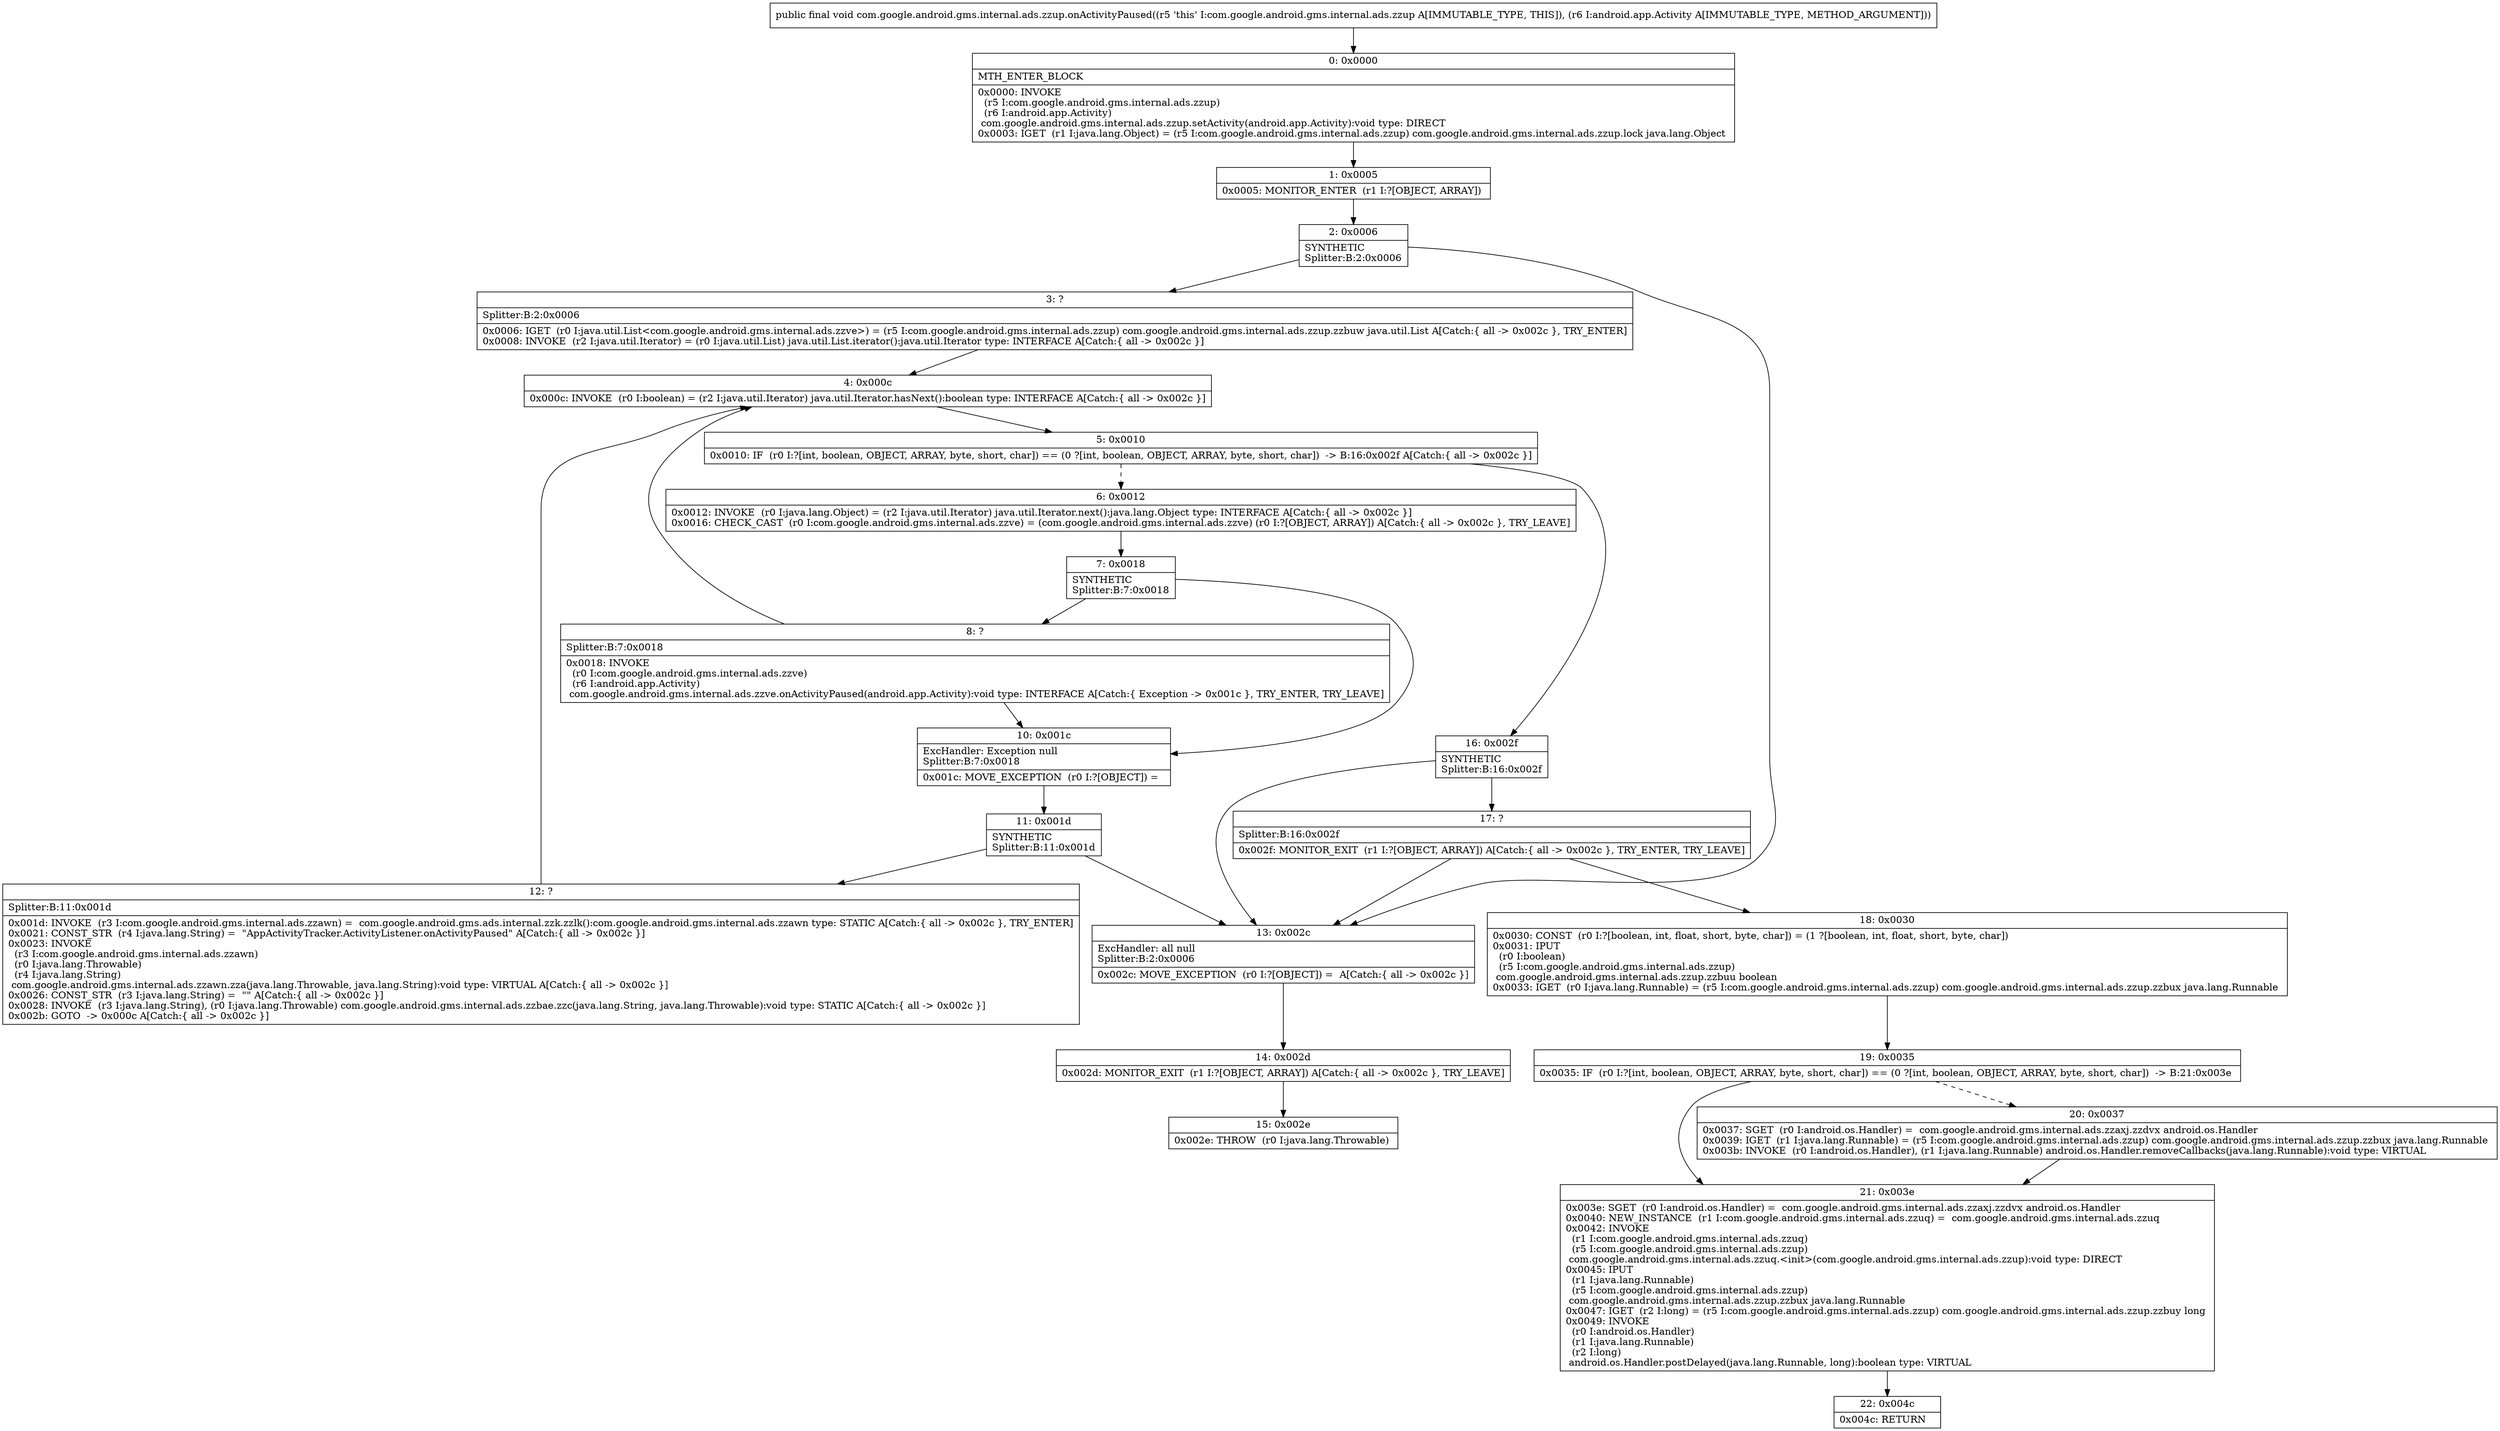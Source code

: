 digraph "CFG forcom.google.android.gms.internal.ads.zzup.onActivityPaused(Landroid\/app\/Activity;)V" {
Node_0 [shape=record,label="{0\:\ 0x0000|MTH_ENTER_BLOCK\l|0x0000: INVOKE  \l  (r5 I:com.google.android.gms.internal.ads.zzup)\l  (r6 I:android.app.Activity)\l com.google.android.gms.internal.ads.zzup.setActivity(android.app.Activity):void type: DIRECT \l0x0003: IGET  (r1 I:java.lang.Object) = (r5 I:com.google.android.gms.internal.ads.zzup) com.google.android.gms.internal.ads.zzup.lock java.lang.Object \l}"];
Node_1 [shape=record,label="{1\:\ 0x0005|0x0005: MONITOR_ENTER  (r1 I:?[OBJECT, ARRAY]) \l}"];
Node_2 [shape=record,label="{2\:\ 0x0006|SYNTHETIC\lSplitter:B:2:0x0006\l}"];
Node_3 [shape=record,label="{3\:\ ?|Splitter:B:2:0x0006\l|0x0006: IGET  (r0 I:java.util.List\<com.google.android.gms.internal.ads.zzve\>) = (r5 I:com.google.android.gms.internal.ads.zzup) com.google.android.gms.internal.ads.zzup.zzbuw java.util.List A[Catch:\{ all \-\> 0x002c \}, TRY_ENTER]\l0x0008: INVOKE  (r2 I:java.util.Iterator) = (r0 I:java.util.List) java.util.List.iterator():java.util.Iterator type: INTERFACE A[Catch:\{ all \-\> 0x002c \}]\l}"];
Node_4 [shape=record,label="{4\:\ 0x000c|0x000c: INVOKE  (r0 I:boolean) = (r2 I:java.util.Iterator) java.util.Iterator.hasNext():boolean type: INTERFACE A[Catch:\{ all \-\> 0x002c \}]\l}"];
Node_5 [shape=record,label="{5\:\ 0x0010|0x0010: IF  (r0 I:?[int, boolean, OBJECT, ARRAY, byte, short, char]) == (0 ?[int, boolean, OBJECT, ARRAY, byte, short, char])  \-\> B:16:0x002f A[Catch:\{ all \-\> 0x002c \}]\l}"];
Node_6 [shape=record,label="{6\:\ 0x0012|0x0012: INVOKE  (r0 I:java.lang.Object) = (r2 I:java.util.Iterator) java.util.Iterator.next():java.lang.Object type: INTERFACE A[Catch:\{ all \-\> 0x002c \}]\l0x0016: CHECK_CAST  (r0 I:com.google.android.gms.internal.ads.zzve) = (com.google.android.gms.internal.ads.zzve) (r0 I:?[OBJECT, ARRAY]) A[Catch:\{ all \-\> 0x002c \}, TRY_LEAVE]\l}"];
Node_7 [shape=record,label="{7\:\ 0x0018|SYNTHETIC\lSplitter:B:7:0x0018\l}"];
Node_8 [shape=record,label="{8\:\ ?|Splitter:B:7:0x0018\l|0x0018: INVOKE  \l  (r0 I:com.google.android.gms.internal.ads.zzve)\l  (r6 I:android.app.Activity)\l com.google.android.gms.internal.ads.zzve.onActivityPaused(android.app.Activity):void type: INTERFACE A[Catch:\{ Exception \-\> 0x001c \}, TRY_ENTER, TRY_LEAVE]\l}"];
Node_10 [shape=record,label="{10\:\ 0x001c|ExcHandler: Exception null\lSplitter:B:7:0x0018\l|0x001c: MOVE_EXCEPTION  (r0 I:?[OBJECT]) =  \l}"];
Node_11 [shape=record,label="{11\:\ 0x001d|SYNTHETIC\lSplitter:B:11:0x001d\l}"];
Node_12 [shape=record,label="{12\:\ ?|Splitter:B:11:0x001d\l|0x001d: INVOKE  (r3 I:com.google.android.gms.internal.ads.zzawn) =  com.google.android.gms.ads.internal.zzk.zzlk():com.google.android.gms.internal.ads.zzawn type: STATIC A[Catch:\{ all \-\> 0x002c \}, TRY_ENTER]\l0x0021: CONST_STR  (r4 I:java.lang.String) =  \"AppActivityTracker.ActivityListener.onActivityPaused\" A[Catch:\{ all \-\> 0x002c \}]\l0x0023: INVOKE  \l  (r3 I:com.google.android.gms.internal.ads.zzawn)\l  (r0 I:java.lang.Throwable)\l  (r4 I:java.lang.String)\l com.google.android.gms.internal.ads.zzawn.zza(java.lang.Throwable, java.lang.String):void type: VIRTUAL A[Catch:\{ all \-\> 0x002c \}]\l0x0026: CONST_STR  (r3 I:java.lang.String) =  \"\" A[Catch:\{ all \-\> 0x002c \}]\l0x0028: INVOKE  (r3 I:java.lang.String), (r0 I:java.lang.Throwable) com.google.android.gms.internal.ads.zzbae.zzc(java.lang.String, java.lang.Throwable):void type: STATIC A[Catch:\{ all \-\> 0x002c \}]\l0x002b: GOTO  \-\> 0x000c A[Catch:\{ all \-\> 0x002c \}]\l}"];
Node_13 [shape=record,label="{13\:\ 0x002c|ExcHandler: all null\lSplitter:B:2:0x0006\l|0x002c: MOVE_EXCEPTION  (r0 I:?[OBJECT]) =  A[Catch:\{ all \-\> 0x002c \}]\l}"];
Node_14 [shape=record,label="{14\:\ 0x002d|0x002d: MONITOR_EXIT  (r1 I:?[OBJECT, ARRAY]) A[Catch:\{ all \-\> 0x002c \}, TRY_LEAVE]\l}"];
Node_15 [shape=record,label="{15\:\ 0x002e|0x002e: THROW  (r0 I:java.lang.Throwable) \l}"];
Node_16 [shape=record,label="{16\:\ 0x002f|SYNTHETIC\lSplitter:B:16:0x002f\l}"];
Node_17 [shape=record,label="{17\:\ ?|Splitter:B:16:0x002f\l|0x002f: MONITOR_EXIT  (r1 I:?[OBJECT, ARRAY]) A[Catch:\{ all \-\> 0x002c \}, TRY_ENTER, TRY_LEAVE]\l}"];
Node_18 [shape=record,label="{18\:\ 0x0030|0x0030: CONST  (r0 I:?[boolean, int, float, short, byte, char]) = (1 ?[boolean, int, float, short, byte, char]) \l0x0031: IPUT  \l  (r0 I:boolean)\l  (r5 I:com.google.android.gms.internal.ads.zzup)\l com.google.android.gms.internal.ads.zzup.zzbuu boolean \l0x0033: IGET  (r0 I:java.lang.Runnable) = (r5 I:com.google.android.gms.internal.ads.zzup) com.google.android.gms.internal.ads.zzup.zzbux java.lang.Runnable \l}"];
Node_19 [shape=record,label="{19\:\ 0x0035|0x0035: IF  (r0 I:?[int, boolean, OBJECT, ARRAY, byte, short, char]) == (0 ?[int, boolean, OBJECT, ARRAY, byte, short, char])  \-\> B:21:0x003e \l}"];
Node_20 [shape=record,label="{20\:\ 0x0037|0x0037: SGET  (r0 I:android.os.Handler) =  com.google.android.gms.internal.ads.zzaxj.zzdvx android.os.Handler \l0x0039: IGET  (r1 I:java.lang.Runnable) = (r5 I:com.google.android.gms.internal.ads.zzup) com.google.android.gms.internal.ads.zzup.zzbux java.lang.Runnable \l0x003b: INVOKE  (r0 I:android.os.Handler), (r1 I:java.lang.Runnable) android.os.Handler.removeCallbacks(java.lang.Runnable):void type: VIRTUAL \l}"];
Node_21 [shape=record,label="{21\:\ 0x003e|0x003e: SGET  (r0 I:android.os.Handler) =  com.google.android.gms.internal.ads.zzaxj.zzdvx android.os.Handler \l0x0040: NEW_INSTANCE  (r1 I:com.google.android.gms.internal.ads.zzuq) =  com.google.android.gms.internal.ads.zzuq \l0x0042: INVOKE  \l  (r1 I:com.google.android.gms.internal.ads.zzuq)\l  (r5 I:com.google.android.gms.internal.ads.zzup)\l com.google.android.gms.internal.ads.zzuq.\<init\>(com.google.android.gms.internal.ads.zzup):void type: DIRECT \l0x0045: IPUT  \l  (r1 I:java.lang.Runnable)\l  (r5 I:com.google.android.gms.internal.ads.zzup)\l com.google.android.gms.internal.ads.zzup.zzbux java.lang.Runnable \l0x0047: IGET  (r2 I:long) = (r5 I:com.google.android.gms.internal.ads.zzup) com.google.android.gms.internal.ads.zzup.zzbuy long \l0x0049: INVOKE  \l  (r0 I:android.os.Handler)\l  (r1 I:java.lang.Runnable)\l  (r2 I:long)\l android.os.Handler.postDelayed(java.lang.Runnable, long):boolean type: VIRTUAL \l}"];
Node_22 [shape=record,label="{22\:\ 0x004c|0x004c: RETURN   \l}"];
MethodNode[shape=record,label="{public final void com.google.android.gms.internal.ads.zzup.onActivityPaused((r5 'this' I:com.google.android.gms.internal.ads.zzup A[IMMUTABLE_TYPE, THIS]), (r6 I:android.app.Activity A[IMMUTABLE_TYPE, METHOD_ARGUMENT])) }"];
MethodNode -> Node_0;
Node_0 -> Node_1;
Node_1 -> Node_2;
Node_2 -> Node_3;
Node_2 -> Node_13;
Node_3 -> Node_4;
Node_4 -> Node_5;
Node_5 -> Node_6[style=dashed];
Node_5 -> Node_16;
Node_6 -> Node_7;
Node_7 -> Node_8;
Node_7 -> Node_10;
Node_8 -> Node_10;
Node_8 -> Node_4;
Node_10 -> Node_11;
Node_11 -> Node_12;
Node_11 -> Node_13;
Node_12 -> Node_4;
Node_13 -> Node_14;
Node_14 -> Node_15;
Node_16 -> Node_17;
Node_16 -> Node_13;
Node_17 -> Node_18;
Node_17 -> Node_13;
Node_18 -> Node_19;
Node_19 -> Node_20[style=dashed];
Node_19 -> Node_21;
Node_20 -> Node_21;
Node_21 -> Node_22;
}

